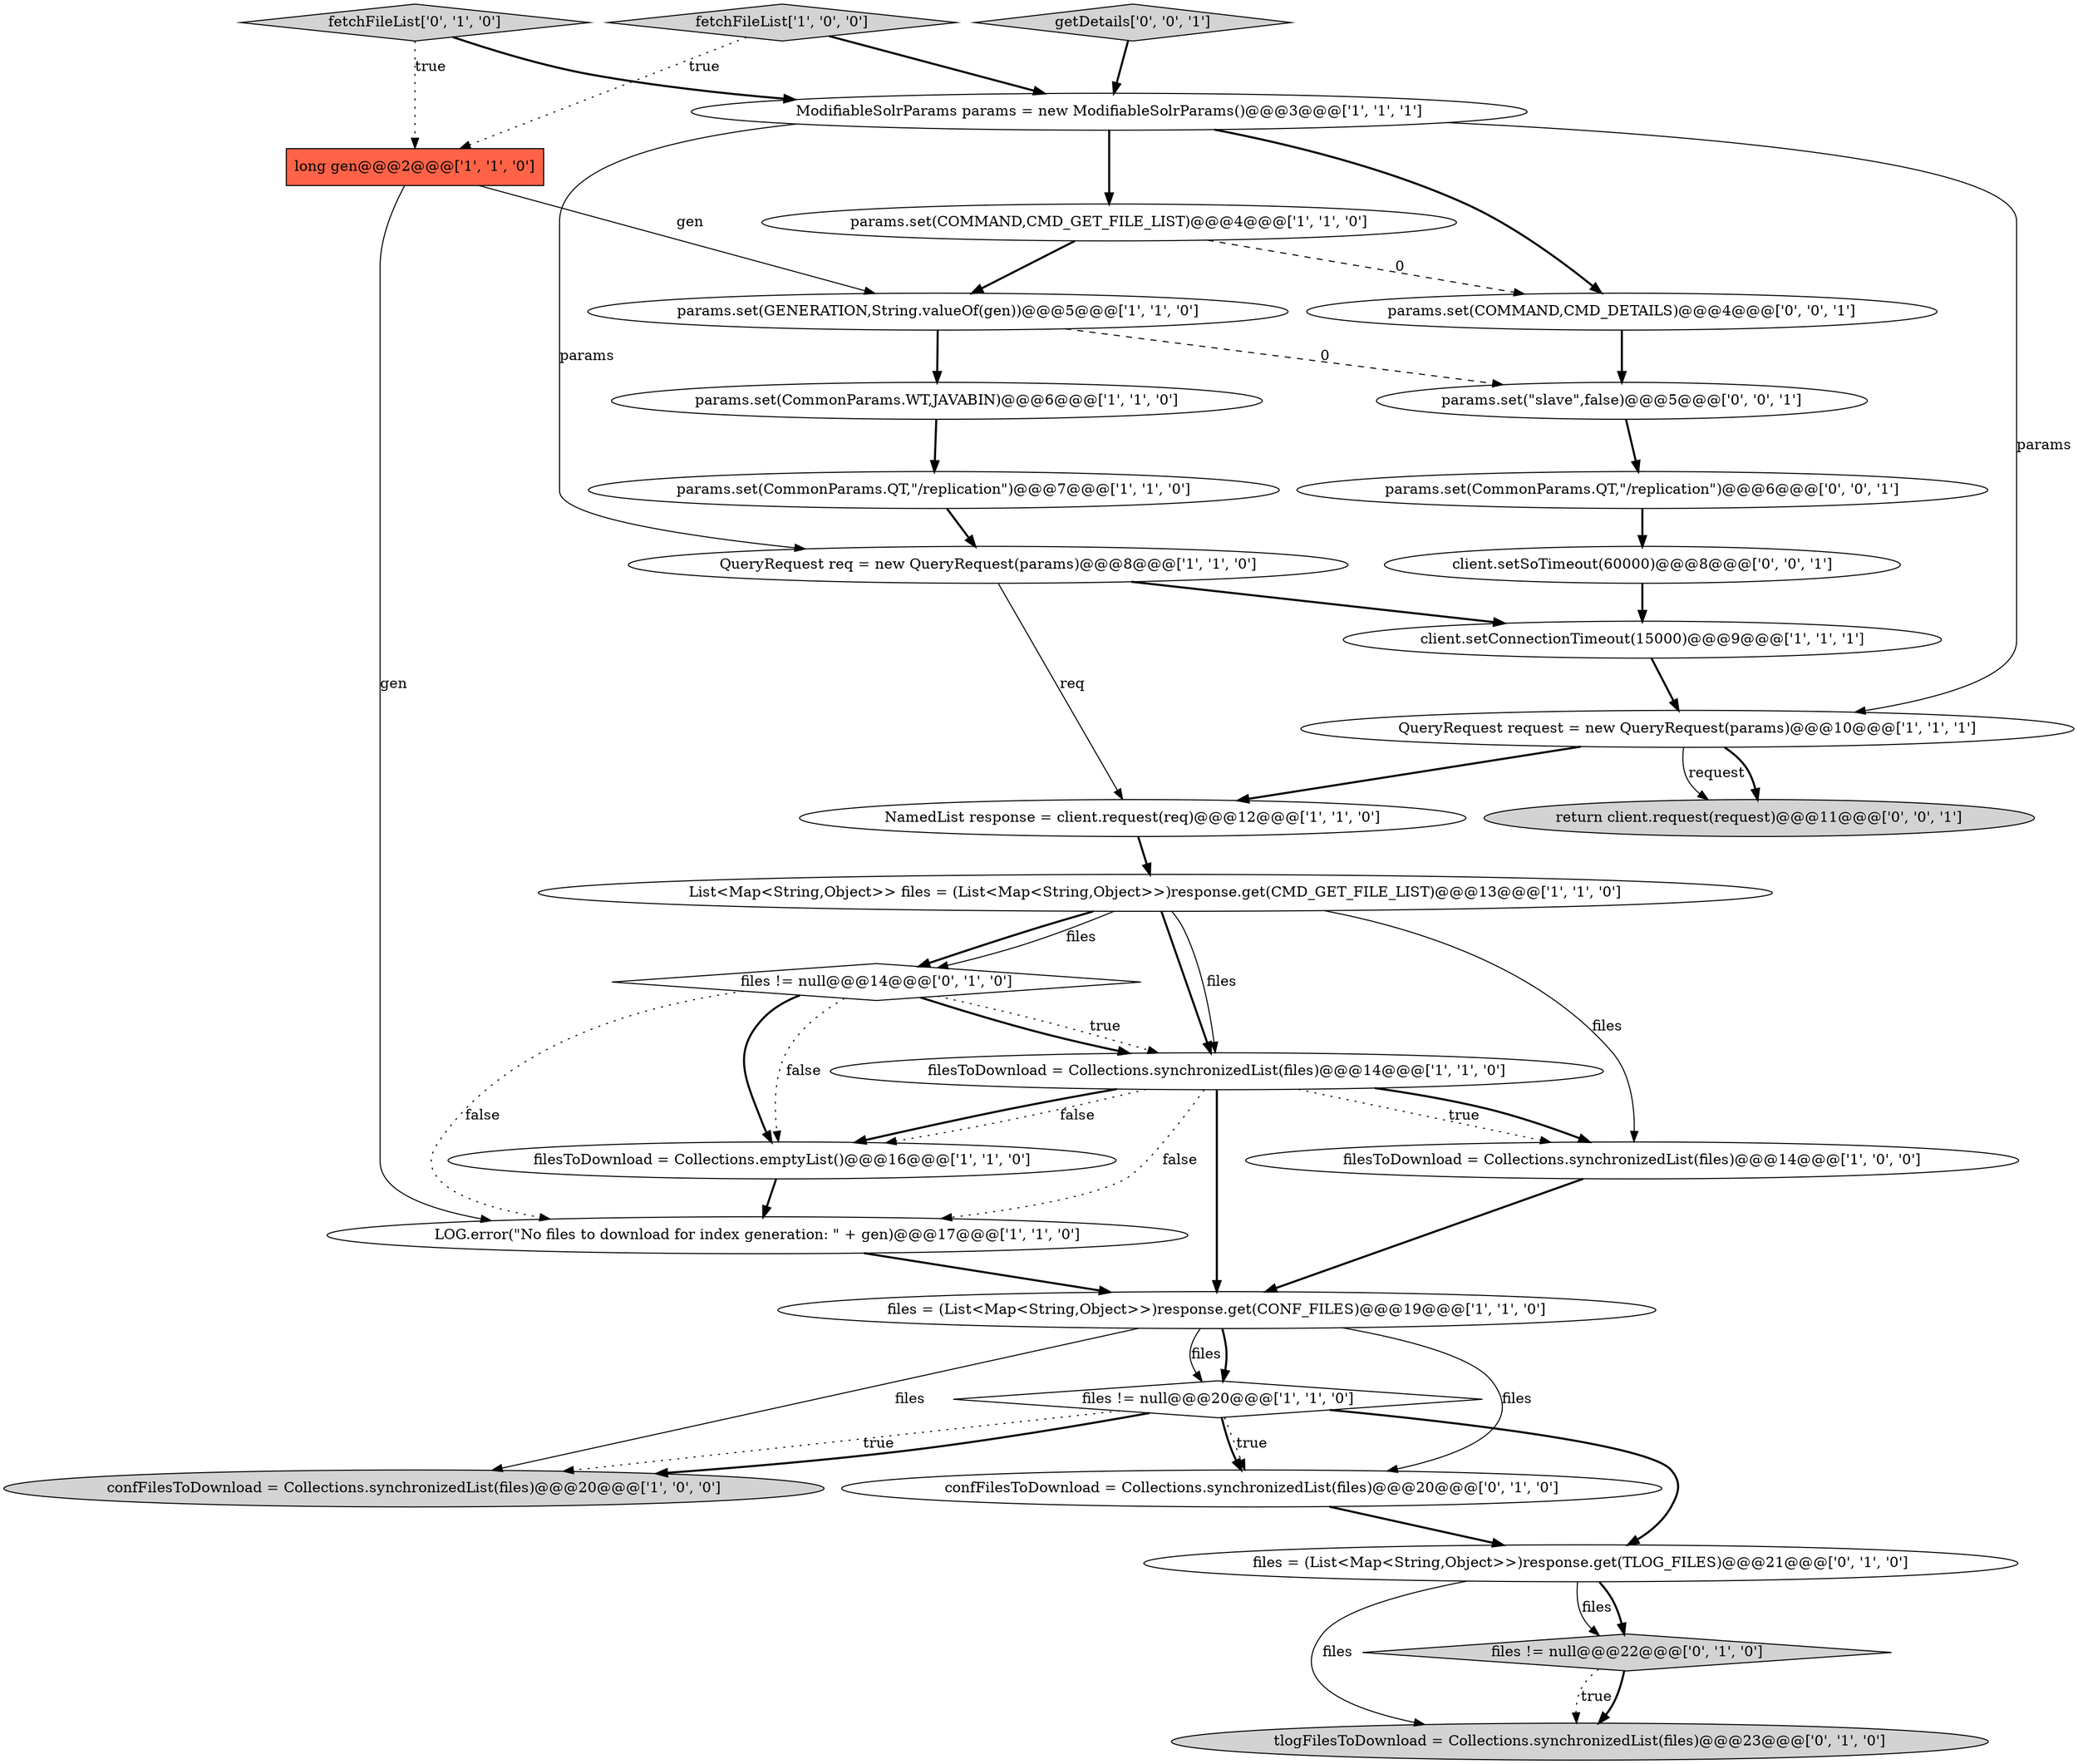 digraph {
23 [style = filled, label = "files = (List<Map<String,Object>>)response.get(TLOG_FILES)@@@21@@@['0', '1', '0']", fillcolor = white, shape = ellipse image = "AAA1AAABBB2BBB"];
12 [style = filled, label = "ModifiableSolrParams params = new ModifiableSolrParams()@@@3@@@['1', '1', '1']", fillcolor = white, shape = ellipse image = "AAA0AAABBB1BBB"];
10 [style = filled, label = "client.setConnectionTimeout(15000)@@@9@@@['1', '1', '1']", fillcolor = white, shape = ellipse image = "AAA0AAABBB1BBB"];
20 [style = filled, label = "fetchFileList['0', '1', '0']", fillcolor = lightgray, shape = diamond image = "AAA0AAABBB2BBB"];
18 [style = filled, label = "params.set(GENERATION,String.valueOf(gen))@@@5@@@['1', '1', '0']", fillcolor = white, shape = ellipse image = "AAA0AAABBB1BBB"];
4 [style = filled, label = "params.set(COMMAND,CMD_GET_FILE_LIST)@@@4@@@['1', '1', '0']", fillcolor = white, shape = ellipse image = "AAA0AAABBB1BBB"];
16 [style = filled, label = "params.set(CommonParams.QT,\"/replication\")@@@7@@@['1', '1', '0']", fillcolor = white, shape = ellipse image = "AAA0AAABBB1BBB"];
30 [style = filled, label = "getDetails['0', '0', '1']", fillcolor = lightgray, shape = diamond image = "AAA0AAABBB3BBB"];
3 [style = filled, label = "long gen@@@2@@@['1', '1', '0']", fillcolor = tomato, shape = box image = "AAA0AAABBB1BBB"];
6 [style = filled, label = "filesToDownload = Collections.emptyList()@@@16@@@['1', '1', '0']", fillcolor = white, shape = ellipse image = "AAA0AAABBB1BBB"];
28 [style = filled, label = "client.setSoTimeout(60000)@@@8@@@['0', '0', '1']", fillcolor = white, shape = ellipse image = "AAA0AAABBB3BBB"];
22 [style = filled, label = "confFilesToDownload = Collections.synchronizedList(files)@@@20@@@['0', '1', '0']", fillcolor = white, shape = ellipse image = "AAA0AAABBB2BBB"];
7 [style = filled, label = "QueryRequest request = new QueryRequest(params)@@@10@@@['1', '1', '1']", fillcolor = white, shape = ellipse image = "AAA0AAABBB1BBB"];
14 [style = filled, label = "params.set(CommonParams.WT,JAVABIN)@@@6@@@['1', '1', '0']", fillcolor = white, shape = ellipse image = "AAA0AAABBB1BBB"];
13 [style = filled, label = "LOG.error(\"No files to download for index generation: \" + gen)@@@17@@@['1', '1', '0']", fillcolor = white, shape = ellipse image = "AAA0AAABBB1BBB"];
29 [style = filled, label = "return client.request(request)@@@11@@@['0', '0', '1']", fillcolor = lightgray, shape = ellipse image = "AAA0AAABBB3BBB"];
0 [style = filled, label = "filesToDownload = Collections.synchronizedList(files)@@@14@@@['1', '0', '0']", fillcolor = white, shape = ellipse image = "AAA0AAABBB1BBB"];
26 [style = filled, label = "params.set(CommonParams.QT,\"/replication\")@@@6@@@['0', '0', '1']", fillcolor = white, shape = ellipse image = "AAA0AAABBB3BBB"];
15 [style = filled, label = "QueryRequest req = new QueryRequest(params)@@@8@@@['1', '1', '0']", fillcolor = white, shape = ellipse image = "AAA0AAABBB1BBB"];
1 [style = filled, label = "files = (List<Map<String,Object>>)response.get(CONF_FILES)@@@19@@@['1', '1', '0']", fillcolor = white, shape = ellipse image = "AAA0AAABBB1BBB"];
11 [style = filled, label = "fetchFileList['1', '0', '0']", fillcolor = lightgray, shape = diamond image = "AAA0AAABBB1BBB"];
25 [style = filled, label = "params.set(COMMAND,CMD_DETAILS)@@@4@@@['0', '0', '1']", fillcolor = white, shape = ellipse image = "AAA0AAABBB3BBB"];
19 [style = filled, label = "files != null@@@14@@@['0', '1', '0']", fillcolor = white, shape = diamond image = "AAA0AAABBB2BBB"];
9 [style = filled, label = "filesToDownload = Collections.synchronizedList(files)@@@14@@@['1', '1', '0']", fillcolor = white, shape = ellipse image = "AAA0AAABBB1BBB"];
24 [style = filled, label = "tlogFilesToDownload = Collections.synchronizedList(files)@@@23@@@['0', '1', '0']", fillcolor = lightgray, shape = ellipse image = "AAA1AAABBB2BBB"];
21 [style = filled, label = "files != null@@@22@@@['0', '1', '0']", fillcolor = lightgray, shape = diamond image = "AAA1AAABBB2BBB"];
17 [style = filled, label = "files != null@@@20@@@['1', '1', '0']", fillcolor = white, shape = diamond image = "AAA0AAABBB1BBB"];
27 [style = filled, label = "params.set(\"slave\",false)@@@5@@@['0', '0', '1']", fillcolor = white, shape = ellipse image = "AAA0AAABBB3BBB"];
5 [style = filled, label = "List<Map<String,Object>> files = (List<Map<String,Object>>)response.get(CMD_GET_FILE_LIST)@@@13@@@['1', '1', '0']", fillcolor = white, shape = ellipse image = "AAA0AAABBB1BBB"];
2 [style = filled, label = "NamedList response = client.request(req)@@@12@@@['1', '1', '0']", fillcolor = white, shape = ellipse image = "AAA0AAABBB1BBB"];
8 [style = filled, label = "confFilesToDownload = Collections.synchronizedList(files)@@@20@@@['1', '0', '0']", fillcolor = lightgray, shape = ellipse image = "AAA0AAABBB1BBB"];
20->3 [style = dotted, label="true"];
12->25 [style = bold, label=""];
5->19 [style = bold, label=""];
5->0 [style = solid, label="files"];
11->3 [style = dotted, label="true"];
5->9 [style = solid, label="files"];
19->6 [style = bold, label=""];
11->12 [style = bold, label=""];
19->9 [style = bold, label=""];
9->13 [style = dotted, label="false"];
14->16 [style = bold, label=""];
15->2 [style = solid, label="req"];
9->0 [style = dotted, label="true"];
7->29 [style = solid, label="request"];
2->5 [style = bold, label=""];
12->4 [style = bold, label=""];
21->24 [style = dotted, label="true"];
1->8 [style = solid, label="files"];
12->7 [style = solid, label="params"];
16->15 [style = bold, label=""];
6->13 [style = bold, label=""];
9->0 [style = bold, label=""];
19->9 [style = dotted, label="true"];
21->24 [style = bold, label=""];
5->9 [style = bold, label=""];
0->1 [style = bold, label=""];
4->25 [style = dashed, label="0"];
23->21 [style = solid, label="files"];
9->6 [style = bold, label=""];
23->21 [style = bold, label=""];
10->7 [style = bold, label=""];
23->24 [style = solid, label="files"];
30->12 [style = bold, label=""];
27->26 [style = bold, label=""];
1->22 [style = solid, label="files"];
1->17 [style = bold, label=""];
7->29 [style = bold, label=""];
17->8 [style = dotted, label="true"];
26->28 [style = bold, label=""];
17->23 [style = bold, label=""];
5->19 [style = solid, label="files"];
17->8 [style = bold, label=""];
13->1 [style = bold, label=""];
28->10 [style = bold, label=""];
3->18 [style = solid, label="gen"];
12->15 [style = solid, label="params"];
17->22 [style = bold, label=""];
9->6 [style = dotted, label="false"];
22->23 [style = bold, label=""];
1->17 [style = solid, label="files"];
19->6 [style = dotted, label="false"];
17->22 [style = dotted, label="true"];
18->14 [style = bold, label=""];
25->27 [style = bold, label=""];
18->27 [style = dashed, label="0"];
9->1 [style = bold, label=""];
15->10 [style = bold, label=""];
20->12 [style = bold, label=""];
3->13 [style = solid, label="gen"];
4->18 [style = bold, label=""];
19->13 [style = dotted, label="false"];
7->2 [style = bold, label=""];
}
